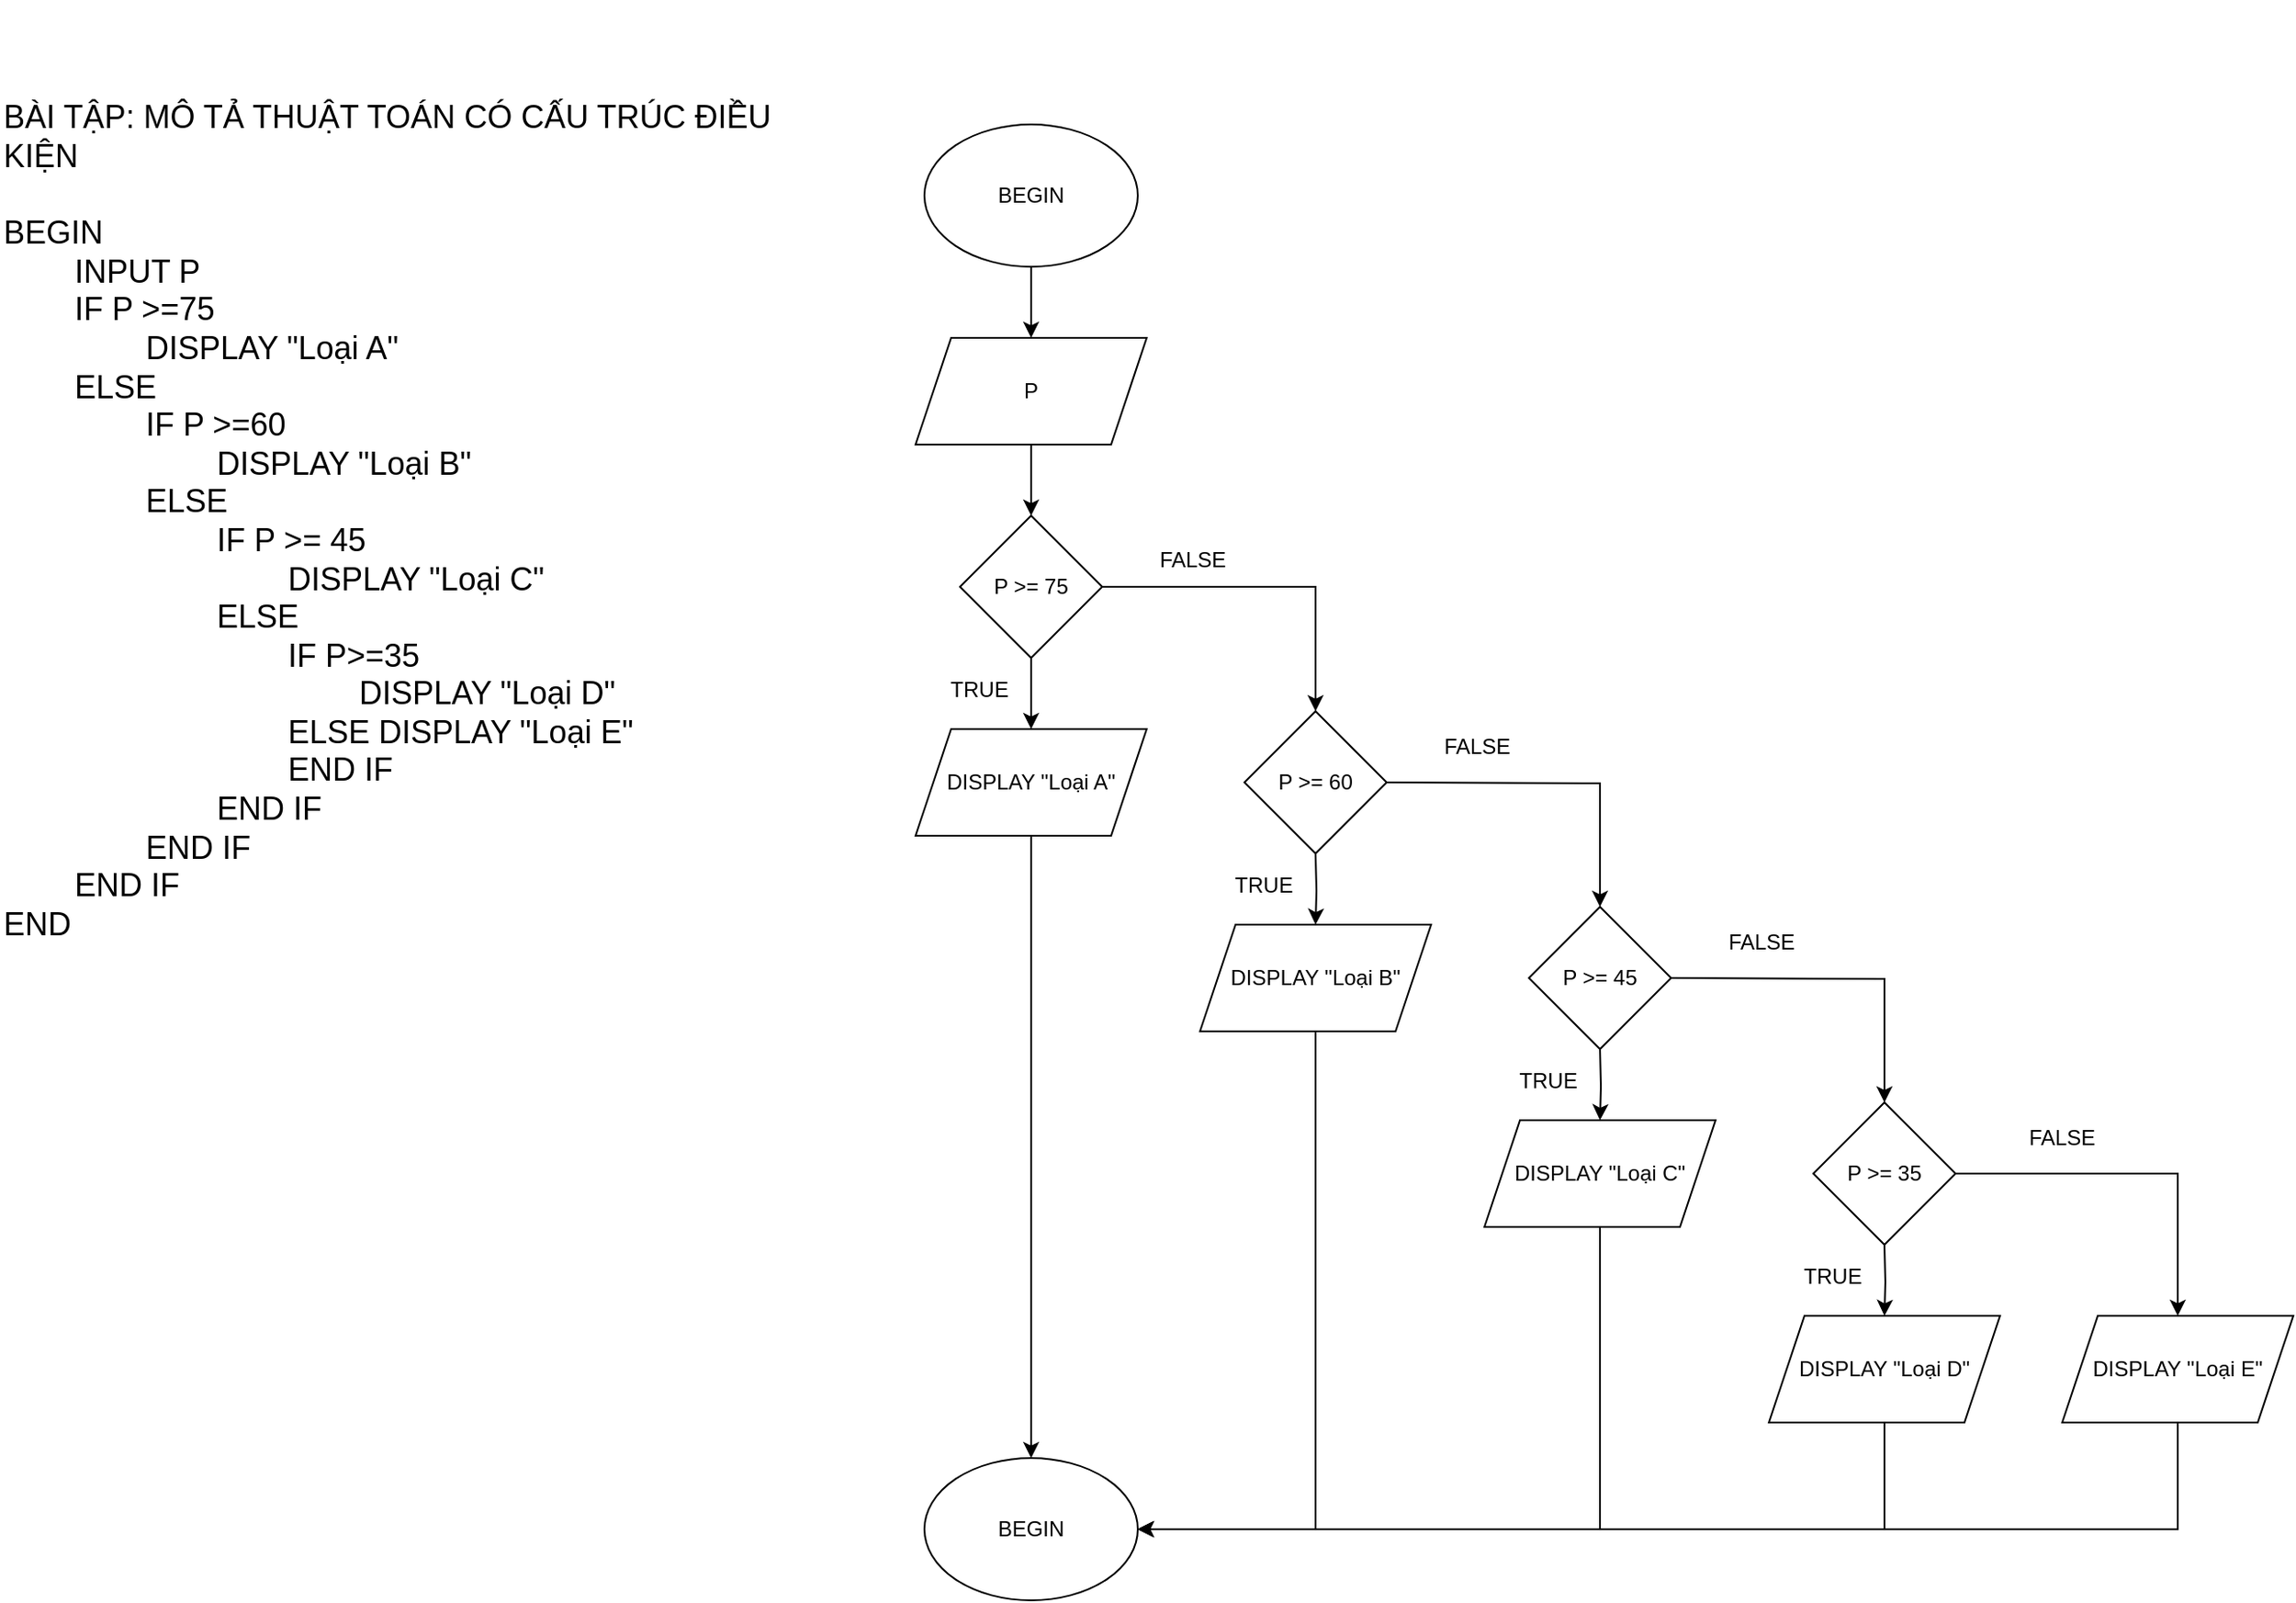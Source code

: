 <mxfile version="13.9.9" type="device"><diagram id="YfVTGR8XWzWuwRewY4xc" name="Page-1"><mxGraphModel dx="2272" dy="1914" grid="1" gridSize="10" guides="1" tooltips="1" connect="1" arrows="1" fold="1" page="1" pageScale="1" pageWidth="850" pageHeight="1100" math="0" shadow="0"><root><mxCell id="0"/><mxCell id="1" parent="0"/><mxCell id="0qsc-0YP09r2U7qtr2lA-1" value="&lt;span style=&quot;font-size: 18px&quot;&gt;BÀI TẬP: MÔ TẢ THUẬT TOÁN CÓ CẤU TRÚC ĐIỀU KIỆN&lt;br&gt;&lt;br&gt;BEGIN&lt;br&gt;&lt;blockquote style=&quot;margin: 0 0 0 40px ; border: none ; padding: 0px&quot;&gt;&lt;span style=&quot;font-size: 18px&quot;&gt;INPUT P&lt;br&gt;&lt;/span&gt;&lt;/blockquote&gt;&lt;blockquote style=&quot;margin: 0 0 0 40px ; border: none ; padding: 0px&quot;&gt;IF P &amp;gt;=75&lt;/blockquote&gt;&lt;/span&gt;&lt;blockquote style=&quot;margin: 0 0 0 40px ; border: none ; padding: 0px&quot;&gt;&lt;span style=&quot;font-size: 18px&quot;&gt;&lt;blockquote style=&quot;margin: 0 0 0 40px ; border: none ; padding: 0px&quot;&gt;DISPLAY &quot;Loại A&quot;&lt;/blockquote&gt;ELSE&lt;/span&gt;&lt;/blockquote&gt;&lt;blockquote style=&quot;margin: 0 0 0 40px ; border: none ; padding: 0px&quot;&gt;&lt;blockquote style=&quot;margin: 0 0 0 40px ; border: none ; padding: 0px&quot;&gt;&lt;span style=&quot;font-size: 18px&quot;&gt;IF P &amp;gt;=60&lt;/span&gt;&lt;/blockquote&gt;&lt;/blockquote&gt;&lt;blockquote style=&quot;margin: 0 0 0 40px ; border: none ; padding: 0px&quot;&gt;&lt;blockquote style=&quot;margin: 0 0 0 40px ; border: none ; padding: 0px&quot;&gt;&lt;blockquote style=&quot;margin: 0 0 0 40px ; border: none ; padding: 0px&quot;&gt;&lt;span style=&quot;font-size: 18px&quot;&gt;DISPLAY &quot;Loại B&quot;&lt;/span&gt;&lt;/blockquote&gt;&lt;span style=&quot;font-size: 18px&quot;&gt;ELSE&lt;/span&gt;&lt;/blockquote&gt;&lt;/blockquote&gt;&lt;blockquote style=&quot;margin: 0 0 0 40px ; border: none ; padding: 0px&quot;&gt;&lt;blockquote style=&quot;margin: 0 0 0 40px ; border: none ; padding: 0px&quot;&gt;&lt;blockquote style=&quot;margin: 0 0 0 40px ; border: none ; padding: 0px&quot;&gt;&lt;span style=&quot;font-size: 18px&quot;&gt;IF P &amp;gt;= 45&lt;/span&gt;&lt;/blockquote&gt;&lt;/blockquote&gt;&lt;/blockquote&gt;&lt;blockquote style=&quot;margin: 0 0 0 40px ; border: none ; padding: 0px&quot;&gt;&lt;blockquote style=&quot;margin: 0 0 0 40px ; border: none ; padding: 0px&quot;&gt;&lt;blockquote style=&quot;margin: 0 0 0 40px ; border: none ; padding: 0px&quot;&gt;&lt;blockquote style=&quot;margin: 0 0 0 40px ; border: none ; padding: 0px&quot;&gt;&lt;span style=&quot;font-size: 18px&quot;&gt;DISPLAY &quot;Loại C&quot;&lt;/span&gt;&lt;/blockquote&gt;&lt;span style=&quot;font-size: 18px&quot;&gt;ELSE&lt;/span&gt;&lt;/blockquote&gt;&lt;/blockquote&gt;&lt;/blockquote&gt;&lt;blockquote style=&quot;margin: 0 0 0 40px ; border: none ; padding: 0px&quot;&gt;&lt;blockquote style=&quot;margin: 0 0 0 40px ; border: none ; padding: 0px&quot;&gt;&lt;blockquote style=&quot;margin: 0 0 0 40px ; border: none ; padding: 0px&quot;&gt;&lt;blockquote style=&quot;margin: 0 0 0 40px ; border: none ; padding: 0px&quot;&gt;&lt;span style=&quot;font-size: 18px&quot;&gt;IF P&amp;gt;=35&lt;/span&gt;&lt;/blockquote&gt;&lt;/blockquote&gt;&lt;/blockquote&gt;&lt;/blockquote&gt;&lt;blockquote style=&quot;margin: 0 0 0 40px ; border: none ; padding: 0px&quot;&gt;&lt;blockquote style=&quot;margin: 0 0 0 40px ; border: none ; padding: 0px&quot;&gt;&lt;blockquote style=&quot;margin: 0 0 0 40px ; border: none ; padding: 0px&quot;&gt;&lt;blockquote style=&quot;margin: 0 0 0 40px ; border: none ; padding: 0px&quot;&gt;&lt;blockquote style=&quot;margin: 0 0 0 40px ; border: none ; padding: 0px&quot;&gt;&lt;span style=&quot;font-size: 18px&quot;&gt;DISPLAY &quot;Loại D&quot;&lt;/span&gt;&lt;/blockquote&gt;&lt;span style=&quot;font-size: 18px&quot;&gt;ELSE DISPLAY &quot;Loại E&quot;&lt;/span&gt;&lt;/blockquote&gt;&lt;blockquote style=&quot;margin: 0 0 0 40px ; border: none ; padding: 0px&quot;&gt;&lt;span style=&quot;font-size: 18px&quot;&gt;END IF&lt;/span&gt;&lt;/blockquote&gt;&lt;span style=&quot;font-size: 18px&quot;&gt;END IF&lt;/span&gt;&lt;/blockquote&gt;&lt;span style=&quot;font-size: 18px&quot;&gt;END IF&lt;/span&gt;&lt;/blockquote&gt;&lt;span style=&quot;font-size: 18px&quot;&gt;END IF&lt;/span&gt;&lt;/blockquote&gt;&lt;span style=&quot;font-size: 18px&quot;&gt;&lt;span style=&quot;font-size: 18px&quot;&gt;END&lt;br&gt;&lt;br&gt;&lt;br&gt;&lt;/span&gt;&lt;/span&gt;" style="text;html=1;strokeColor=none;fillColor=none;align=left;verticalAlign=middle;whiteSpace=wrap;rounded=0;" vertex="1" parent="1"><mxGeometry x="-500" y="-60" width="480" height="630" as="geometry"/></mxCell><mxCell id="0qsc-0YP09r2U7qtr2lA-9" value="" style="edgeStyle=orthogonalEdgeStyle;rounded=0;orthogonalLoop=1;jettySize=auto;html=1;" edge="1" parent="1" source="0qsc-0YP09r2U7qtr2lA-3" target="0qsc-0YP09r2U7qtr2lA-4"><mxGeometry relative="1" as="geometry"/></mxCell><mxCell id="0qsc-0YP09r2U7qtr2lA-3" value="BEGIN" style="ellipse;whiteSpace=wrap;html=1;" vertex="1" parent="1"><mxGeometry x="20" y="10" width="120" height="80" as="geometry"/></mxCell><mxCell id="0qsc-0YP09r2U7qtr2lA-10" value="" style="edgeStyle=orthogonalEdgeStyle;rounded=0;orthogonalLoop=1;jettySize=auto;html=1;" edge="1" parent="1" source="0qsc-0YP09r2U7qtr2lA-4"><mxGeometry relative="1" as="geometry"><mxPoint x="80" y="230" as="targetPoint"/></mxGeometry></mxCell><mxCell id="0qsc-0YP09r2U7qtr2lA-4" value="P" style="shape=parallelogram;perimeter=parallelogramPerimeter;whiteSpace=wrap;html=1;fixedSize=1;" vertex="1" parent="1"><mxGeometry x="15" y="130" width="130" height="60" as="geometry"/></mxCell><mxCell id="0qsc-0YP09r2U7qtr2lA-48" value="" style="edgeStyle=orthogonalEdgeStyle;rounded=0;orthogonalLoop=1;jettySize=auto;html=1;" edge="1" parent="1" source="0qsc-0YP09r2U7qtr2lA-45" target="0qsc-0YP09r2U7qtr2lA-46"><mxGeometry relative="1" as="geometry"/></mxCell><mxCell id="0qsc-0YP09r2U7qtr2lA-52" value="" style="edgeStyle=orthogonalEdgeStyle;rounded=0;orthogonalLoop=1;jettySize=auto;html=1;" edge="1" parent="1" source="0qsc-0YP09r2U7qtr2lA-45" target="0qsc-0YP09r2U7qtr2lA-51"><mxGeometry relative="1" as="geometry"/></mxCell><mxCell id="0qsc-0YP09r2U7qtr2lA-45" value="P &amp;gt;= 75" style="rhombus;whiteSpace=wrap;html=1;" vertex="1" parent="1"><mxGeometry x="40" y="230" width="80" height="80" as="geometry"/></mxCell><mxCell id="0qsc-0YP09r2U7qtr2lA-71" style="edgeStyle=orthogonalEdgeStyle;rounded=0;orthogonalLoop=1;jettySize=auto;html=1;entryX=0.5;entryY=0;entryDx=0;entryDy=0;" edge="1" parent="1" source="0qsc-0YP09r2U7qtr2lA-46" target="0qsc-0YP09r2U7qtr2lA-70"><mxGeometry relative="1" as="geometry"/></mxCell><mxCell id="0qsc-0YP09r2U7qtr2lA-46" value="DISPLAY &quot;Loại A&quot;" style="shape=parallelogram;perimeter=parallelogramPerimeter;whiteSpace=wrap;html=1;fixedSize=1;" vertex="1" parent="1"><mxGeometry x="15" y="350" width="130" height="60" as="geometry"/></mxCell><mxCell id="0qsc-0YP09r2U7qtr2lA-49" value="TRUE" style="text;html=1;strokeColor=none;fillColor=none;align=center;verticalAlign=middle;whiteSpace=wrap;rounded=0;" vertex="1" parent="1"><mxGeometry x="31" y="318" width="40" height="20" as="geometry"/></mxCell><mxCell id="0qsc-0YP09r2U7qtr2lA-51" value="P &amp;gt;= 60" style="rhombus;whiteSpace=wrap;html=1;" vertex="1" parent="1"><mxGeometry x="200" y="340" width="80" height="80" as="geometry"/></mxCell><mxCell id="0qsc-0YP09r2U7qtr2lA-53" value="" style="edgeStyle=orthogonalEdgeStyle;rounded=0;orthogonalLoop=1;jettySize=auto;html=1;" edge="1" target="0qsc-0YP09r2U7qtr2lA-54" parent="1"><mxGeometry relative="1" as="geometry"><mxPoint x="240" y="420" as="sourcePoint"/></mxGeometry></mxCell><mxCell id="0qsc-0YP09r2U7qtr2lA-72" style="edgeStyle=orthogonalEdgeStyle;rounded=0;orthogonalLoop=1;jettySize=auto;html=1;entryX=1;entryY=0.5;entryDx=0;entryDy=0;" edge="1" parent="1" source="0qsc-0YP09r2U7qtr2lA-54" target="0qsc-0YP09r2U7qtr2lA-70"><mxGeometry relative="1" as="geometry"><Array as="points"><mxPoint x="240" y="800"/></Array></mxGeometry></mxCell><mxCell id="0qsc-0YP09r2U7qtr2lA-54" value="DISPLAY &quot;Loại B&quot;" style="shape=parallelogram;perimeter=parallelogramPerimeter;whiteSpace=wrap;html=1;fixedSize=1;" vertex="1" parent="1"><mxGeometry x="175" y="460" width="130" height="60" as="geometry"/></mxCell><mxCell id="0qsc-0YP09r2U7qtr2lA-55" value="TRUE" style="text;html=1;strokeColor=none;fillColor=none;align=center;verticalAlign=middle;whiteSpace=wrap;rounded=0;" vertex="1" parent="1"><mxGeometry x="191" y="428" width="40" height="20" as="geometry"/></mxCell><mxCell id="0qsc-0YP09r2U7qtr2lA-56" value="" style="edgeStyle=orthogonalEdgeStyle;rounded=0;orthogonalLoop=1;jettySize=auto;html=1;" edge="1" target="0qsc-0YP09r2U7qtr2lA-57" parent="1"><mxGeometry relative="1" as="geometry"><mxPoint x="280" y="380" as="sourcePoint"/></mxGeometry></mxCell><mxCell id="0qsc-0YP09r2U7qtr2lA-57" value="P &amp;gt;= 45" style="rhombus;whiteSpace=wrap;html=1;" vertex="1" parent="1"><mxGeometry x="360" y="450" width="80" height="80" as="geometry"/></mxCell><mxCell id="0qsc-0YP09r2U7qtr2lA-58" value="" style="edgeStyle=orthogonalEdgeStyle;rounded=0;orthogonalLoop=1;jettySize=auto;html=1;" edge="1" target="0qsc-0YP09r2U7qtr2lA-59" parent="1"><mxGeometry relative="1" as="geometry"><mxPoint x="400" y="530" as="sourcePoint"/></mxGeometry></mxCell><mxCell id="0qsc-0YP09r2U7qtr2lA-73" style="edgeStyle=orthogonalEdgeStyle;rounded=0;orthogonalLoop=1;jettySize=auto;html=1;" edge="1" parent="1" source="0qsc-0YP09r2U7qtr2lA-59" target="0qsc-0YP09r2U7qtr2lA-70"><mxGeometry relative="1" as="geometry"><Array as="points"><mxPoint x="400" y="800"/></Array></mxGeometry></mxCell><mxCell id="0qsc-0YP09r2U7qtr2lA-59" value="DISPLAY &quot;Loại C&quot;" style="shape=parallelogram;perimeter=parallelogramPerimeter;whiteSpace=wrap;html=1;fixedSize=1;" vertex="1" parent="1"><mxGeometry x="335" y="570" width="130" height="60" as="geometry"/></mxCell><mxCell id="0qsc-0YP09r2U7qtr2lA-60" value="TRUE" style="text;html=1;strokeColor=none;fillColor=none;align=center;verticalAlign=middle;whiteSpace=wrap;rounded=0;" vertex="1" parent="1"><mxGeometry x="351" y="538" width="40" height="20" as="geometry"/></mxCell><mxCell id="0qsc-0YP09r2U7qtr2lA-61" value="" style="edgeStyle=orthogonalEdgeStyle;rounded=0;orthogonalLoop=1;jettySize=auto;html=1;" edge="1" target="0qsc-0YP09r2U7qtr2lA-62" parent="1"><mxGeometry relative="1" as="geometry"><mxPoint x="440" y="490" as="sourcePoint"/></mxGeometry></mxCell><mxCell id="0qsc-0YP09r2U7qtr2lA-69" value="" style="edgeStyle=orthogonalEdgeStyle;rounded=0;orthogonalLoop=1;jettySize=auto;html=1;" edge="1" parent="1" source="0qsc-0YP09r2U7qtr2lA-62" target="0qsc-0YP09r2U7qtr2lA-68"><mxGeometry relative="1" as="geometry"/></mxCell><mxCell id="0qsc-0YP09r2U7qtr2lA-62" value="P &amp;gt;= 35" style="rhombus;whiteSpace=wrap;html=1;" vertex="1" parent="1"><mxGeometry x="520" y="560" width="80" height="80" as="geometry"/></mxCell><mxCell id="0qsc-0YP09r2U7qtr2lA-63" value="" style="edgeStyle=orthogonalEdgeStyle;rounded=0;orthogonalLoop=1;jettySize=auto;html=1;" edge="1" target="0qsc-0YP09r2U7qtr2lA-64" parent="1"><mxGeometry relative="1" as="geometry"><mxPoint x="560" y="640" as="sourcePoint"/></mxGeometry></mxCell><mxCell id="0qsc-0YP09r2U7qtr2lA-74" style="edgeStyle=orthogonalEdgeStyle;rounded=0;orthogonalLoop=1;jettySize=auto;html=1;entryX=1;entryY=0.5;entryDx=0;entryDy=0;" edge="1" parent="1" source="0qsc-0YP09r2U7qtr2lA-64" target="0qsc-0YP09r2U7qtr2lA-70"><mxGeometry relative="1" as="geometry"><Array as="points"><mxPoint x="560" y="800"/></Array></mxGeometry></mxCell><mxCell id="0qsc-0YP09r2U7qtr2lA-64" value="DISPLAY &quot;Loại D&quot;" style="shape=parallelogram;perimeter=parallelogramPerimeter;whiteSpace=wrap;html=1;fixedSize=1;" vertex="1" parent="1"><mxGeometry x="495" y="680" width="130" height="60" as="geometry"/></mxCell><mxCell id="0qsc-0YP09r2U7qtr2lA-65" value="TRUE" style="text;html=1;strokeColor=none;fillColor=none;align=center;verticalAlign=middle;whiteSpace=wrap;rounded=0;" vertex="1" parent="1"><mxGeometry x="511" y="648" width="40" height="20" as="geometry"/></mxCell><mxCell id="0qsc-0YP09r2U7qtr2lA-75" style="edgeStyle=orthogonalEdgeStyle;rounded=0;orthogonalLoop=1;jettySize=auto;html=1;entryX=1;entryY=0.5;entryDx=0;entryDy=0;entryPerimeter=0;" edge="1" parent="1" source="0qsc-0YP09r2U7qtr2lA-68" target="0qsc-0YP09r2U7qtr2lA-70"><mxGeometry relative="1" as="geometry"><mxPoint x="150" y="800" as="targetPoint"/><Array as="points"><mxPoint x="725" y="800"/></Array></mxGeometry></mxCell><mxCell id="0qsc-0YP09r2U7qtr2lA-68" value="DISPLAY &quot;Loại E&quot;" style="shape=parallelogram;perimeter=parallelogramPerimeter;whiteSpace=wrap;html=1;fixedSize=1;" vertex="1" parent="1"><mxGeometry x="660" y="680" width="130" height="60" as="geometry"/></mxCell><mxCell id="0qsc-0YP09r2U7qtr2lA-70" value="BEGIN" style="ellipse;whiteSpace=wrap;html=1;" vertex="1" parent="1"><mxGeometry x="20" y="760" width="120" height="80" as="geometry"/></mxCell><mxCell id="0qsc-0YP09r2U7qtr2lA-76" value="FALSE" style="text;html=1;strokeColor=none;fillColor=none;align=center;verticalAlign=middle;whiteSpace=wrap;rounded=0;" vertex="1" parent="1"><mxGeometry x="151" y="245" width="40" height="20" as="geometry"/></mxCell><mxCell id="0qsc-0YP09r2U7qtr2lA-77" value="FALSE" style="text;html=1;strokeColor=none;fillColor=none;align=center;verticalAlign=middle;whiteSpace=wrap;rounded=0;" vertex="1" parent="1"><mxGeometry x="311" y="350" width="40" height="20" as="geometry"/></mxCell><mxCell id="0qsc-0YP09r2U7qtr2lA-78" value="FALSE" style="text;html=1;strokeColor=none;fillColor=none;align=center;verticalAlign=middle;whiteSpace=wrap;rounded=0;" vertex="1" parent="1"><mxGeometry x="471" y="460" width="40" height="20" as="geometry"/></mxCell><mxCell id="0qsc-0YP09r2U7qtr2lA-79" value="FALSE" style="text;html=1;strokeColor=none;fillColor=none;align=center;verticalAlign=middle;whiteSpace=wrap;rounded=0;" vertex="1" parent="1"><mxGeometry x="640" y="570" width="40" height="20" as="geometry"/></mxCell></root></mxGraphModel></diagram></mxfile>